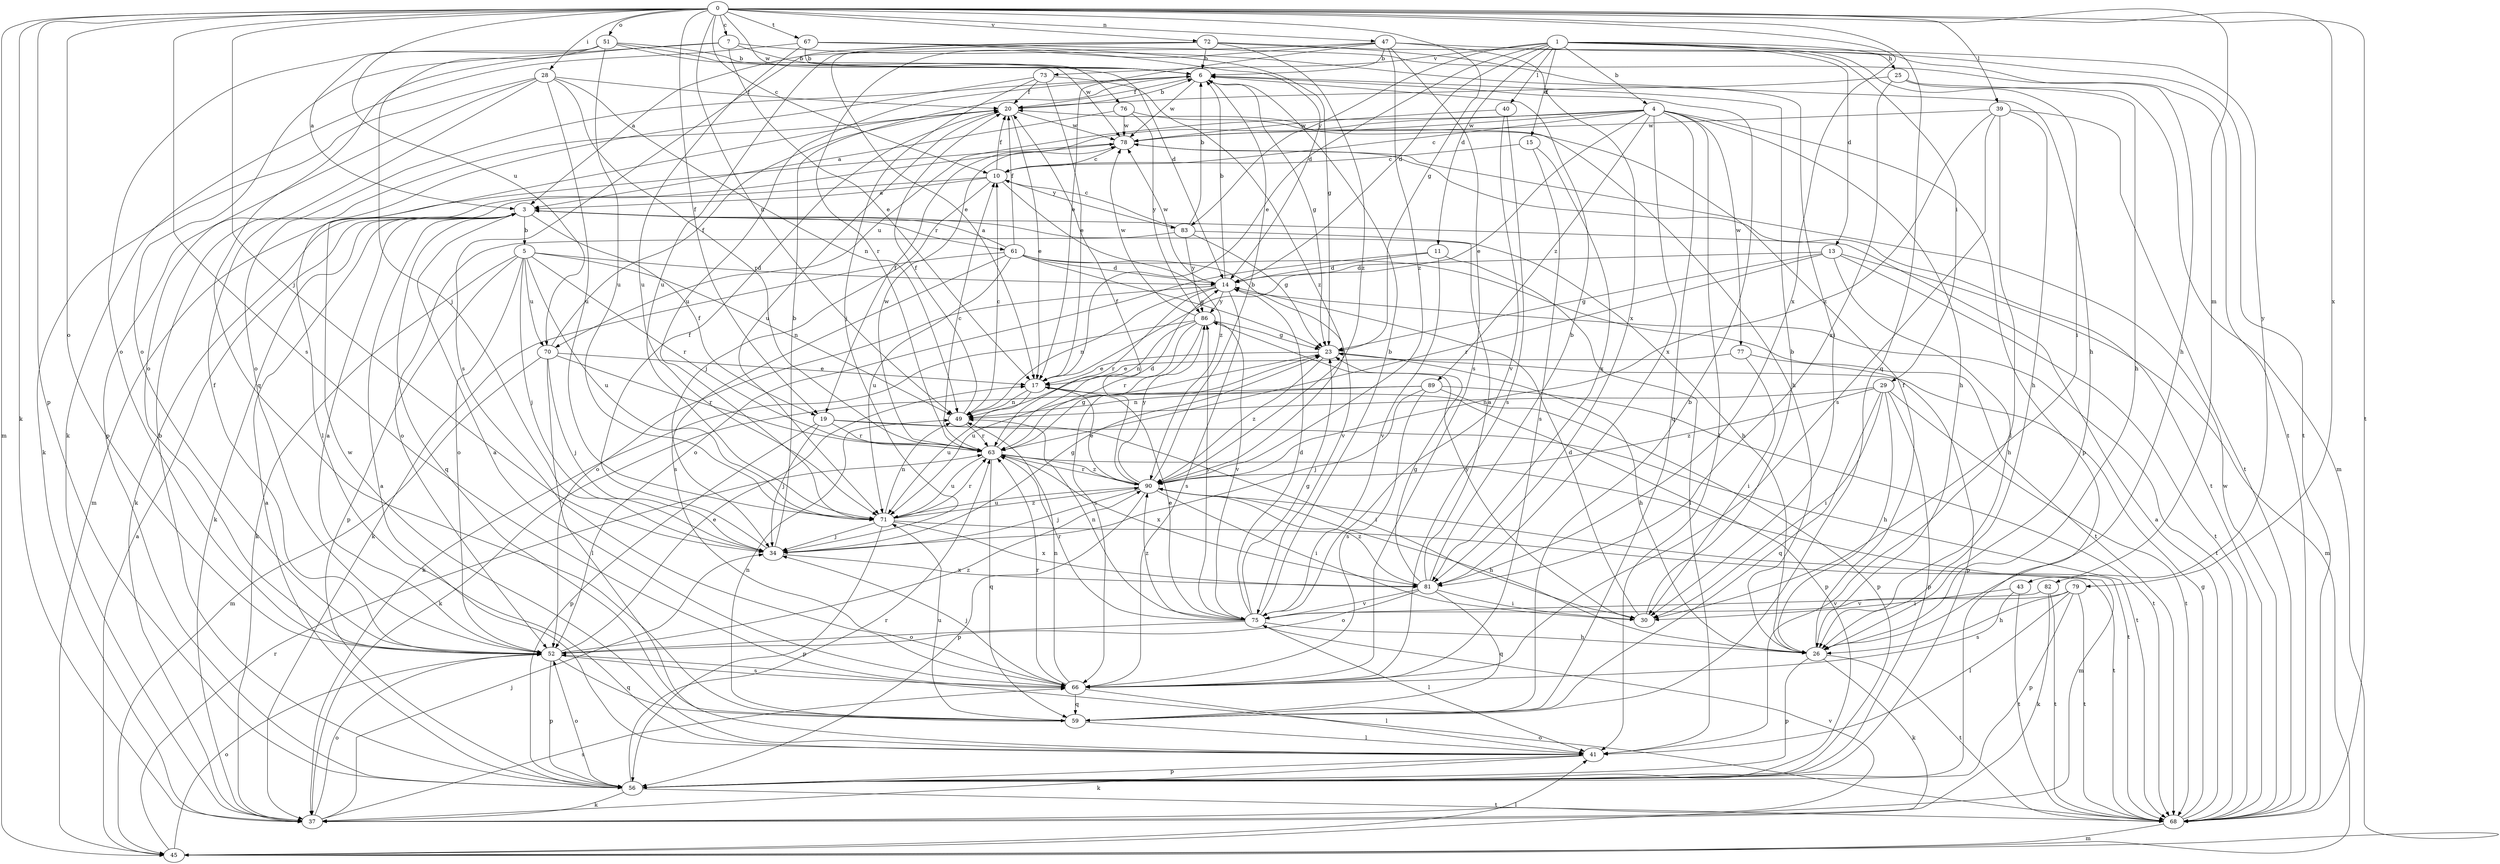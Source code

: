 strict digraph  {
0;
1;
3;
4;
5;
6;
7;
10;
11;
13;
14;
15;
17;
19;
20;
23;
25;
26;
28;
29;
30;
34;
37;
39;
40;
41;
43;
45;
47;
49;
51;
52;
56;
59;
61;
63;
66;
67;
68;
70;
71;
72;
73;
75;
76;
77;
78;
79;
81;
82;
83;
86;
89;
90;
0 -> 7  [label=c];
0 -> 10  [label=c];
0 -> 19  [label=f];
0 -> 23  [label=g];
0 -> 28  [label=i];
0 -> 34  [label=j];
0 -> 37  [label=k];
0 -> 39  [label=l];
0 -> 43  [label=m];
0 -> 45  [label=m];
0 -> 47  [label=n];
0 -> 49  [label=n];
0 -> 51  [label=o];
0 -> 52  [label=o];
0 -> 56  [label=p];
0 -> 59  [label=q];
0 -> 66  [label=s];
0 -> 67  [label=t];
0 -> 68  [label=t];
0 -> 70  [label=u];
0 -> 72  [label=v];
0 -> 76  [label=w];
0 -> 79  [label=x];
0 -> 81  [label=x];
1 -> 4  [label=b];
1 -> 11  [label=d];
1 -> 13  [label=d];
1 -> 14  [label=d];
1 -> 15  [label=e];
1 -> 17  [label=e];
1 -> 25  [label=h];
1 -> 29  [label=i];
1 -> 30  [label=i];
1 -> 40  [label=l];
1 -> 73  [label=v];
1 -> 82  [label=y];
1 -> 83  [label=y];
3 -> 5  [label=b];
3 -> 19  [label=f];
3 -> 37  [label=k];
3 -> 59  [label=q];
3 -> 61  [label=r];
4 -> 10  [label=c];
4 -> 17  [label=e];
4 -> 19  [label=f];
4 -> 26  [label=h];
4 -> 41  [label=l];
4 -> 56  [label=p];
4 -> 59  [label=q];
4 -> 70  [label=u];
4 -> 77  [label=w];
4 -> 78  [label=w];
4 -> 81  [label=x];
4 -> 89  [label=z];
5 -> 14  [label=d];
5 -> 34  [label=j];
5 -> 37  [label=k];
5 -> 49  [label=n];
5 -> 52  [label=o];
5 -> 56  [label=p];
5 -> 63  [label=r];
5 -> 70  [label=u];
5 -> 71  [label=u];
6 -> 20  [label=f];
6 -> 23  [label=g];
6 -> 71  [label=u];
6 -> 78  [label=w];
7 -> 6  [label=b];
7 -> 17  [label=e];
7 -> 26  [label=h];
7 -> 52  [label=o];
7 -> 59  [label=q];
10 -> 3  [label=a];
10 -> 20  [label=f];
10 -> 34  [label=j];
10 -> 37  [label=k];
10 -> 83  [label=y];
10 -> 90  [label=z];
11 -> 14  [label=d];
11 -> 41  [label=l];
11 -> 52  [label=o];
11 -> 75  [label=v];
13 -> 14  [label=d];
13 -> 23  [label=g];
13 -> 26  [label=h];
13 -> 45  [label=m];
13 -> 63  [label=r];
13 -> 68  [label=t];
14 -> 6  [label=b];
14 -> 49  [label=n];
14 -> 52  [label=o];
14 -> 63  [label=r];
14 -> 66  [label=s];
14 -> 68  [label=t];
14 -> 78  [label=w];
14 -> 86  [label=y];
15 -> 10  [label=c];
15 -> 66  [label=s];
15 -> 81  [label=x];
17 -> 49  [label=n];
17 -> 56  [label=p];
17 -> 71  [label=u];
19 -> 30  [label=i];
19 -> 34  [label=j];
19 -> 56  [label=p];
19 -> 63  [label=r];
19 -> 68  [label=t];
20 -> 6  [label=b];
20 -> 17  [label=e];
20 -> 41  [label=l];
20 -> 71  [label=u];
20 -> 78  [label=w];
23 -> 17  [label=e];
23 -> 26  [label=h];
23 -> 71  [label=u];
23 -> 90  [label=z];
25 -> 20  [label=f];
25 -> 26  [label=h];
25 -> 45  [label=m];
25 -> 81  [label=x];
26 -> 20  [label=f];
26 -> 37  [label=k];
26 -> 56  [label=p];
26 -> 68  [label=t];
28 -> 20  [label=f];
28 -> 37  [label=k];
28 -> 49  [label=n];
28 -> 52  [label=o];
28 -> 56  [label=p];
28 -> 63  [label=r];
28 -> 71  [label=u];
29 -> 26  [label=h];
29 -> 30  [label=i];
29 -> 49  [label=n];
29 -> 56  [label=p];
29 -> 59  [label=q];
29 -> 68  [label=t];
29 -> 90  [label=z];
30 -> 6  [label=b];
30 -> 14  [label=d];
30 -> 86  [label=y];
34 -> 6  [label=b];
34 -> 20  [label=f];
34 -> 23  [label=g];
34 -> 81  [label=x];
37 -> 34  [label=j];
37 -> 52  [label=o];
37 -> 66  [label=s];
37 -> 75  [label=v];
39 -> 26  [label=h];
39 -> 41  [label=l];
39 -> 66  [label=s];
39 -> 68  [label=t];
39 -> 78  [label=w];
39 -> 90  [label=z];
40 -> 66  [label=s];
40 -> 75  [label=v];
40 -> 78  [label=w];
41 -> 3  [label=a];
41 -> 37  [label=k];
41 -> 56  [label=p];
41 -> 78  [label=w];
43 -> 30  [label=i];
43 -> 66  [label=s];
43 -> 68  [label=t];
45 -> 3  [label=a];
45 -> 41  [label=l];
45 -> 52  [label=o];
45 -> 63  [label=r];
47 -> 3  [label=a];
47 -> 6  [label=b];
47 -> 17  [label=e];
47 -> 63  [label=r];
47 -> 66  [label=s];
47 -> 68  [label=t];
47 -> 81  [label=x];
47 -> 90  [label=z];
49 -> 10  [label=c];
49 -> 20  [label=f];
49 -> 63  [label=r];
51 -> 3  [label=a];
51 -> 6  [label=b];
51 -> 14  [label=d];
51 -> 34  [label=j];
51 -> 52  [label=o];
51 -> 71  [label=u];
51 -> 78  [label=w];
52 -> 3  [label=a];
52 -> 17  [label=e];
52 -> 20  [label=f];
52 -> 56  [label=p];
52 -> 59  [label=q];
52 -> 66  [label=s];
52 -> 90  [label=z];
56 -> 3  [label=a];
56 -> 6  [label=b];
56 -> 37  [label=k];
56 -> 52  [label=o];
56 -> 63  [label=r];
56 -> 68  [label=t];
59 -> 6  [label=b];
59 -> 41  [label=l];
59 -> 49  [label=n];
59 -> 71  [label=u];
61 -> 3  [label=a];
61 -> 14  [label=d];
61 -> 20  [label=f];
61 -> 23  [label=g];
61 -> 37  [label=k];
61 -> 66  [label=s];
61 -> 68  [label=t];
61 -> 71  [label=u];
61 -> 75  [label=v];
63 -> 10  [label=c];
63 -> 14  [label=d];
63 -> 23  [label=g];
63 -> 59  [label=q];
63 -> 68  [label=t];
63 -> 71  [label=u];
63 -> 78  [label=w];
63 -> 81  [label=x];
63 -> 90  [label=z];
66 -> 3  [label=a];
66 -> 34  [label=j];
66 -> 41  [label=l];
66 -> 49  [label=n];
66 -> 59  [label=q];
66 -> 63  [label=r];
67 -> 6  [label=b];
67 -> 14  [label=d];
67 -> 23  [label=g];
67 -> 26  [label=h];
67 -> 37  [label=k];
67 -> 71  [label=u];
68 -> 3  [label=a];
68 -> 23  [label=g];
68 -> 45  [label=m];
68 -> 52  [label=o];
68 -> 78  [label=w];
70 -> 17  [label=e];
70 -> 20  [label=f];
70 -> 34  [label=j];
70 -> 41  [label=l];
70 -> 45  [label=m];
70 -> 63  [label=r];
71 -> 34  [label=j];
71 -> 49  [label=n];
71 -> 56  [label=p];
71 -> 63  [label=r];
71 -> 68  [label=t];
71 -> 81  [label=x];
71 -> 90  [label=z];
72 -> 6  [label=b];
72 -> 17  [label=e];
72 -> 30  [label=i];
72 -> 66  [label=s];
72 -> 68  [label=t];
72 -> 71  [label=u];
72 -> 90  [label=z];
73 -> 17  [label=e];
73 -> 20  [label=f];
73 -> 34  [label=j];
73 -> 52  [label=o];
73 -> 90  [label=z];
75 -> 6  [label=b];
75 -> 14  [label=d];
75 -> 17  [label=e];
75 -> 23  [label=g];
75 -> 26  [label=h];
75 -> 41  [label=l];
75 -> 49  [label=n];
75 -> 52  [label=o];
75 -> 63  [label=r];
75 -> 86  [label=y];
75 -> 90  [label=z];
76 -> 3  [label=a];
76 -> 26  [label=h];
76 -> 78  [label=w];
76 -> 86  [label=y];
77 -> 17  [label=e];
77 -> 30  [label=i];
77 -> 56  [label=p];
78 -> 10  [label=c];
78 -> 45  [label=m];
78 -> 68  [label=t];
79 -> 26  [label=h];
79 -> 41  [label=l];
79 -> 56  [label=p];
79 -> 68  [label=t];
79 -> 75  [label=v];
81 -> 3  [label=a];
81 -> 6  [label=b];
81 -> 23  [label=g];
81 -> 30  [label=i];
81 -> 52  [label=o];
81 -> 59  [label=q];
81 -> 75  [label=v];
81 -> 90  [label=z];
82 -> 37  [label=k];
82 -> 68  [label=t];
82 -> 75  [label=v];
83 -> 6  [label=b];
83 -> 10  [label=c];
83 -> 23  [label=g];
83 -> 26  [label=h];
83 -> 52  [label=o];
83 -> 86  [label=y];
86 -> 23  [label=g];
86 -> 37  [label=k];
86 -> 49  [label=n];
86 -> 63  [label=r];
86 -> 66  [label=s];
86 -> 75  [label=v];
86 -> 78  [label=w];
89 -> 34  [label=j];
89 -> 37  [label=k];
89 -> 49  [label=n];
89 -> 56  [label=p];
89 -> 66  [label=s];
89 -> 68  [label=t];
90 -> 6  [label=b];
90 -> 17  [label=e];
90 -> 20  [label=f];
90 -> 26  [label=h];
90 -> 30  [label=i];
90 -> 34  [label=j];
90 -> 45  [label=m];
90 -> 56  [label=p];
90 -> 63  [label=r];
90 -> 71  [label=u];
90 -> 86  [label=y];
}
